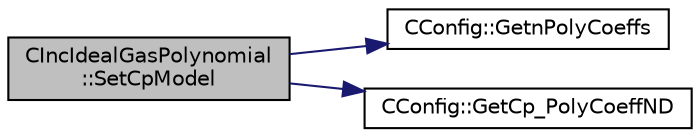 digraph "CIncIdealGasPolynomial::SetCpModel"
{
  edge [fontname="Helvetica",fontsize="10",labelfontname="Helvetica",labelfontsize="10"];
  node [fontname="Helvetica",fontsize="10",shape=record];
  rankdir="LR";
  Node6 [label="CIncIdealGasPolynomial\l::SetCpModel",height=0.2,width=0.4,color="black", fillcolor="grey75", style="filled", fontcolor="black"];
  Node6 -> Node7 [color="midnightblue",fontsize="10",style="solid",fontname="Helvetica"];
  Node7 [label="CConfig::GetnPolyCoeffs",height=0.2,width=0.4,color="black", fillcolor="white", style="filled",URL="$class_c_config.html#a0cf01c2e38fb11149364de8051451440",tooltip="Get the number of coefficients in the temperature polynomial models. "];
  Node6 -> Node8 [color="midnightblue",fontsize="10",style="solid",fontname="Helvetica"];
  Node8 [label="CConfig::GetCp_PolyCoeffND",height=0.2,width=0.4,color="black", fillcolor="white", style="filled",URL="$class_c_config.html#a919f3a1a82e02b359663c89c91cfdebe",tooltip="Get the temperature polynomial coefficient for specific heat Cp. "];
}
